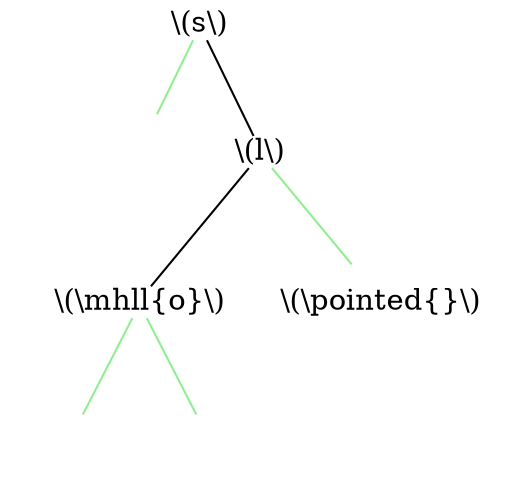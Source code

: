 graph {
	size="4,4"
	0 [label="\\(s\\)" shape=plain]
	1 [label="" shape=none]
	0 -- 1 [color=lightgreen]
	2 [label="\\(l\\)" shape=plain]
	0 -- 2
	3 [label="\\(\\mhll{o}\\)" shape=plain]
	2 -- 3
	4 [label="" shape=none]
	3 -- 4 [color=lightgreen]
	5 [label="" shape=none]
	3 -- 5 [color=lightgreen]
	6 [label="\\(\\pointed{}\\)" shape=none]
	2 -- 6 [color=lightgreen]
}
